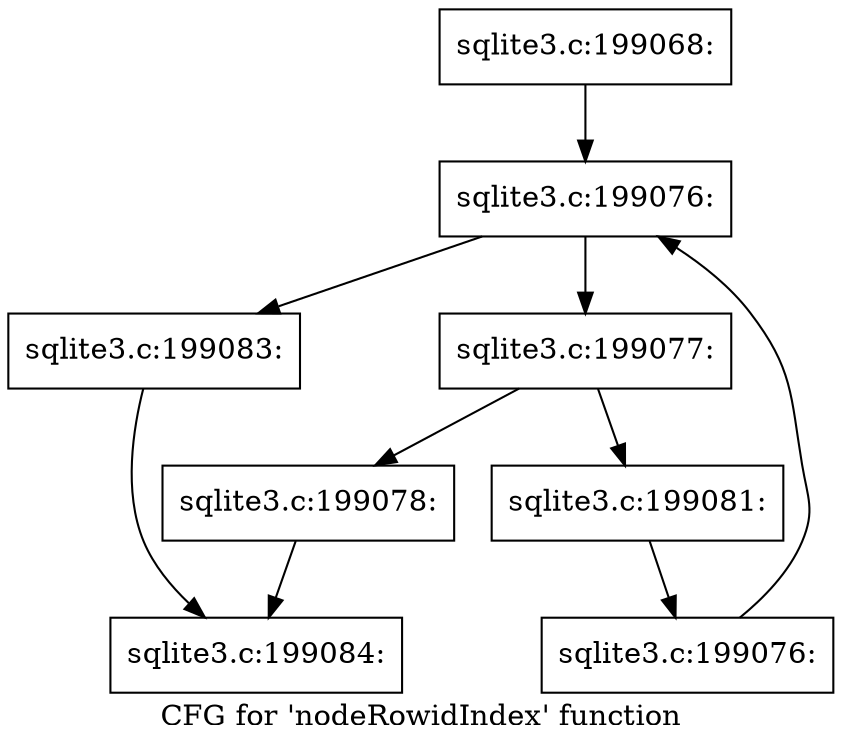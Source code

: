 digraph "CFG for 'nodeRowidIndex' function" {
	label="CFG for 'nodeRowidIndex' function";

	Node0x55c0fb516250 [shape=record,label="{sqlite3.c:199068:}"];
	Node0x55c0fb516250 -> Node0x55c0fb51cb00;
	Node0x55c0fb51cb00 [shape=record,label="{sqlite3.c:199076:}"];
	Node0x55c0fb51cb00 -> Node0x55c0fb51cd20;
	Node0x55c0fb51cb00 -> Node0x55c0fb51c950;
	Node0x55c0fb51cd20 [shape=record,label="{sqlite3.c:199077:}"];
	Node0x55c0fb51cd20 -> Node0x55c0fb51d1a0;
	Node0x55c0fb51cd20 -> Node0x55c0fb51d1f0;
	Node0x55c0fb51d1a0 [shape=record,label="{sqlite3.c:199078:}"];
	Node0x55c0fb51d1a0 -> Node0x55c0fb5163d0;
	Node0x55c0fb51d1f0 [shape=record,label="{sqlite3.c:199081:}"];
	Node0x55c0fb51d1f0 -> Node0x55c0fb51cc90;
	Node0x55c0fb51cc90 [shape=record,label="{sqlite3.c:199076:}"];
	Node0x55c0fb51cc90 -> Node0x55c0fb51cb00;
	Node0x55c0fb51c950 [shape=record,label="{sqlite3.c:199083:}"];
	Node0x55c0fb51c950 -> Node0x55c0fb5163d0;
	Node0x55c0fb5163d0 [shape=record,label="{sqlite3.c:199084:}"];
}
